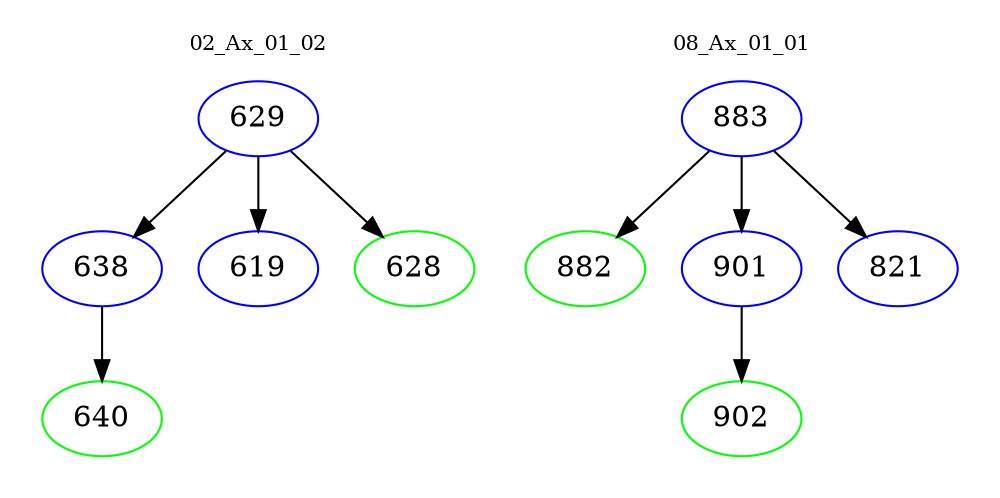 digraph{
subgraph cluster_0 {
color = white
label = "02_Ax_01_02";
fontsize=10;
T0_629 [label="629", color="blue"]
T0_629 -> T0_638 [color="black"]
T0_638 [label="638", color="blue"]
T0_638 -> T0_640 [color="black"]
T0_640 [label="640", color="green"]
T0_629 -> T0_619 [color="black"]
T0_619 [label="619", color="blue"]
T0_629 -> T0_628 [color="black"]
T0_628 [label="628", color="green"]
}
subgraph cluster_1 {
color = white
label = "08_Ax_01_01";
fontsize=10;
T1_883 [label="883", color="blue"]
T1_883 -> T1_882 [color="black"]
T1_882 [label="882", color="green"]
T1_883 -> T1_901 [color="black"]
T1_901 [label="901", color="blue"]
T1_901 -> T1_902 [color="black"]
T1_902 [label="902", color="green"]
T1_883 -> T1_821 [color="black"]
T1_821 [label="821", color="blue"]
}
}
